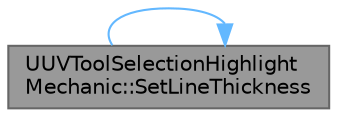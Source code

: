 digraph "UUVToolSelectionHighlightMechanic::SetLineThickness"
{
 // INTERACTIVE_SVG=YES
 // LATEX_PDF_SIZE
  bgcolor="transparent";
  edge [fontname=Helvetica,fontsize=10,labelfontname=Helvetica,labelfontsize=10];
  node [fontname=Helvetica,fontsize=10,shape=box,height=0.2,width=0.4];
  rankdir="LR";
  Node1 [id="Node000001",label="UUVToolSelectionHighlight\lMechanic::SetLineThickness",height=0.2,width=0.4,color="gray40", fillcolor="grey60", style="filled", fontcolor="black",tooltip="Directly set the Size/Thickness property of the selection line set."];
  Node1 -> Node1 [id="edge1_Node000001_Node000001",color="steelblue1",style="solid",tooltip=" "];
}
